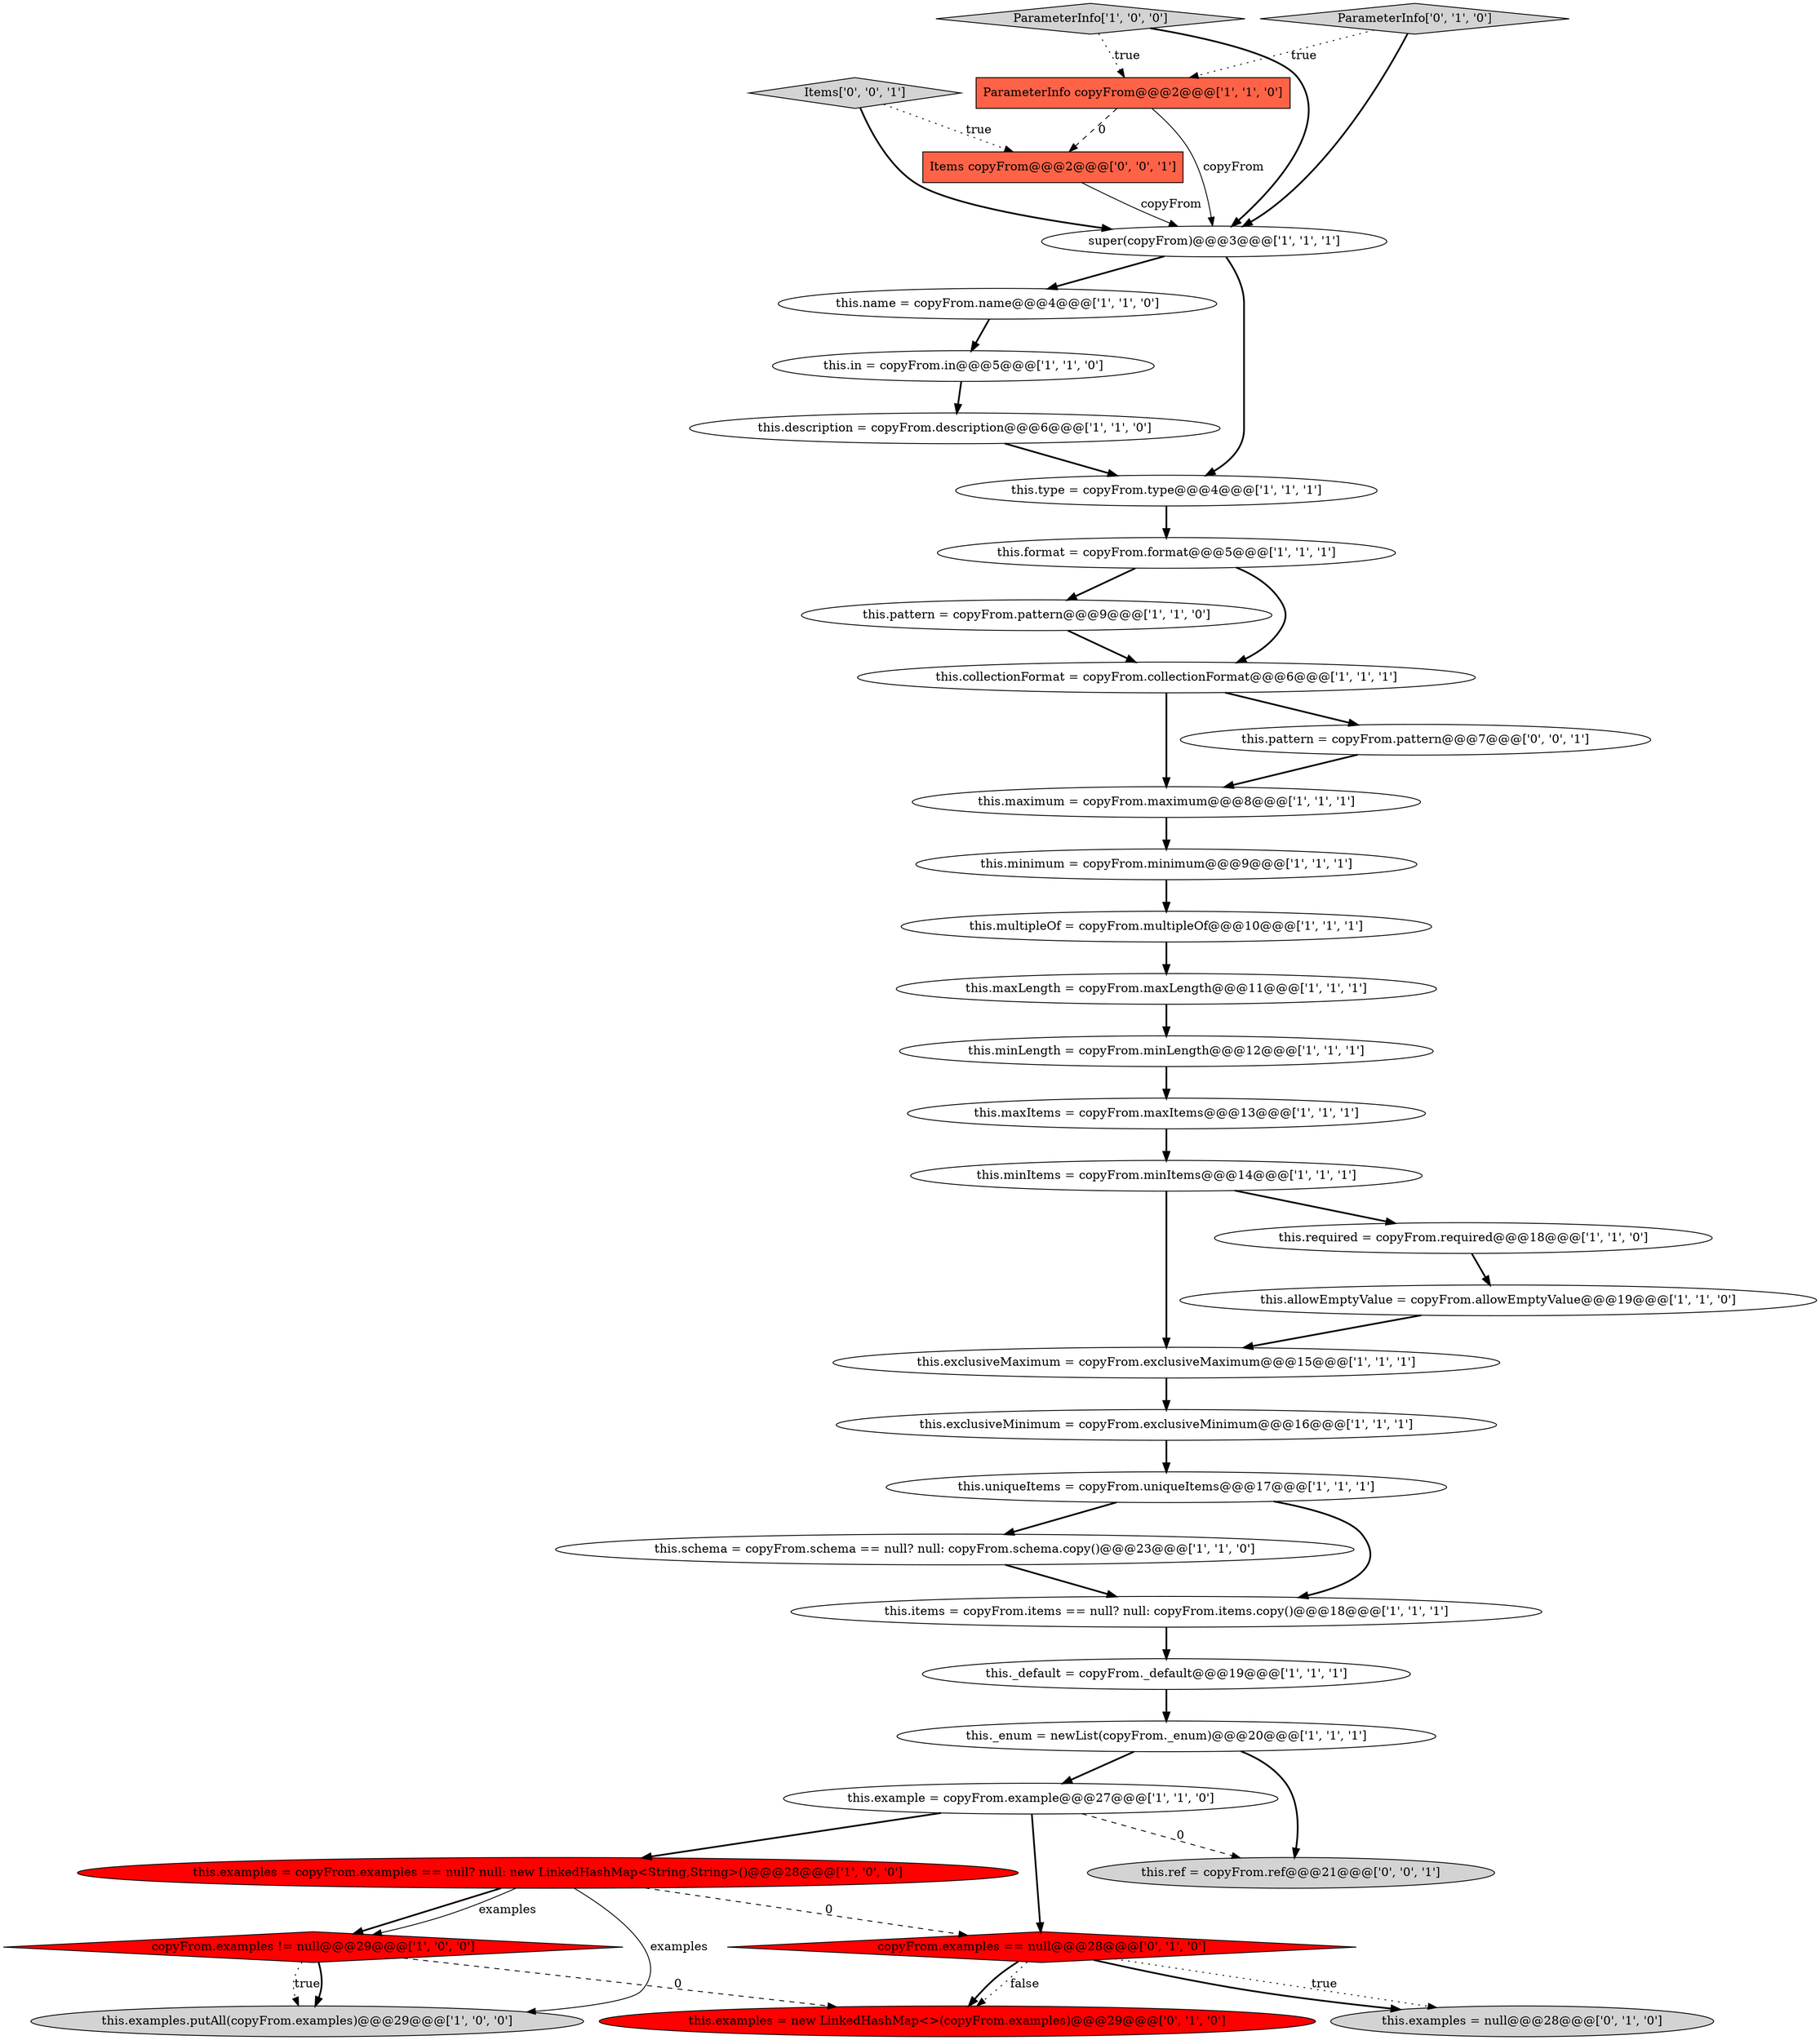digraph {
34 [style = filled, label = "Items['0', '0', '1']", fillcolor = lightgray, shape = diamond image = "AAA0AAABBB3BBB"];
7 [style = filled, label = "this.pattern = copyFrom.pattern@@@9@@@['1', '1', '0']", fillcolor = white, shape = ellipse image = "AAA0AAABBB1BBB"];
32 [style = filled, label = "this.examples = null@@@28@@@['0', '1', '0']", fillcolor = lightgray, shape = ellipse image = "AAA0AAABBB2BBB"];
35 [style = filled, label = "this.ref = copyFrom.ref@@@21@@@['0', '0', '1']", fillcolor = lightgray, shape = ellipse image = "AAA0AAABBB3BBB"];
24 [style = filled, label = "this.type = copyFrom.type@@@4@@@['1', '1', '1']", fillcolor = white, shape = ellipse image = "AAA0AAABBB1BBB"];
16 [style = filled, label = "this.maximum = copyFrom.maximum@@@8@@@['1', '1', '1']", fillcolor = white, shape = ellipse image = "AAA0AAABBB1BBB"];
25 [style = filled, label = "this.schema = copyFrom.schema == null? null: copyFrom.schema.copy()@@@23@@@['1', '1', '0']", fillcolor = white, shape = ellipse image = "AAA0AAABBB1BBB"];
11 [style = filled, label = "this.description = copyFrom.description@@@6@@@['1', '1', '0']", fillcolor = white, shape = ellipse image = "AAA0AAABBB1BBB"];
6 [style = filled, label = "ParameterInfo copyFrom@@@2@@@['1', '1', '0']", fillcolor = tomato, shape = box image = "AAA0AAABBB1BBB"];
15 [style = filled, label = "this.collectionFormat = copyFrom.collectionFormat@@@6@@@['1', '1', '1']", fillcolor = white, shape = ellipse image = "AAA0AAABBB1BBB"];
17 [style = filled, label = "this.exclusiveMaximum = copyFrom.exclusiveMaximum@@@15@@@['1', '1', '1']", fillcolor = white, shape = ellipse image = "AAA0AAABBB1BBB"];
8 [style = filled, label = "this.minItems = copyFrom.minItems@@@14@@@['1', '1', '1']", fillcolor = white, shape = ellipse image = "AAA0AAABBB1BBB"];
20 [style = filled, label = "this.items = copyFrom.items == null? null: copyFrom.items.copy()@@@18@@@['1', '1', '1']", fillcolor = white, shape = ellipse image = "AAA0AAABBB1BBB"];
28 [style = filled, label = "this.required = copyFrom.required@@@18@@@['1', '1', '0']", fillcolor = white, shape = ellipse image = "AAA0AAABBB1BBB"];
10 [style = filled, label = "ParameterInfo['1', '0', '0']", fillcolor = lightgray, shape = diamond image = "AAA0AAABBB1BBB"];
22 [style = filled, label = "this._default = copyFrom._default@@@19@@@['1', '1', '1']", fillcolor = white, shape = ellipse image = "AAA0AAABBB1BBB"];
31 [style = filled, label = "ParameterInfo['0', '1', '0']", fillcolor = lightgray, shape = diamond image = "AAA0AAABBB2BBB"];
1 [style = filled, label = "this.allowEmptyValue = copyFrom.allowEmptyValue@@@19@@@['1', '1', '0']", fillcolor = white, shape = ellipse image = "AAA0AAABBB1BBB"];
19 [style = filled, label = "this.examples = copyFrom.examples == null? null: new LinkedHashMap<String,String>()@@@28@@@['1', '0', '0']", fillcolor = red, shape = ellipse image = "AAA1AAABBB1BBB"];
9 [style = filled, label = "this.format = copyFrom.format@@@5@@@['1', '1', '1']", fillcolor = white, shape = ellipse image = "AAA0AAABBB1BBB"];
5 [style = filled, label = "this.minimum = copyFrom.minimum@@@9@@@['1', '1', '1']", fillcolor = white, shape = ellipse image = "AAA0AAABBB1BBB"];
26 [style = filled, label = "this.exclusiveMinimum = copyFrom.exclusiveMinimum@@@16@@@['1', '1', '1']", fillcolor = white, shape = ellipse image = "AAA0AAABBB1BBB"];
12 [style = filled, label = "this.uniqueItems = copyFrom.uniqueItems@@@17@@@['1', '1', '1']", fillcolor = white, shape = ellipse image = "AAA0AAABBB1BBB"];
37 [style = filled, label = "this.pattern = copyFrom.pattern@@@7@@@['0', '0', '1']", fillcolor = white, shape = ellipse image = "AAA0AAABBB3BBB"];
13 [style = filled, label = "this.multipleOf = copyFrom.multipleOf@@@10@@@['1', '1', '1']", fillcolor = white, shape = ellipse image = "AAA0AAABBB1BBB"];
21 [style = filled, label = "this.minLength = copyFrom.minLength@@@12@@@['1', '1', '1']", fillcolor = white, shape = ellipse image = "AAA0AAABBB1BBB"];
27 [style = filled, label = "this.maxLength = copyFrom.maxLength@@@11@@@['1', '1', '1']", fillcolor = white, shape = ellipse image = "AAA0AAABBB1BBB"];
30 [style = filled, label = "this.examples = new LinkedHashMap<>(copyFrom.examples)@@@29@@@['0', '1', '0']", fillcolor = red, shape = ellipse image = "AAA1AAABBB2BBB"];
2 [style = filled, label = "this.examples.putAll(copyFrom.examples)@@@29@@@['1', '0', '0']", fillcolor = lightgray, shape = ellipse image = "AAA0AAABBB1BBB"];
33 [style = filled, label = "copyFrom.examples == null@@@28@@@['0', '1', '0']", fillcolor = red, shape = diamond image = "AAA1AAABBB2BBB"];
23 [style = filled, label = "this.in = copyFrom.in@@@5@@@['1', '1', '0']", fillcolor = white, shape = ellipse image = "AAA0AAABBB1BBB"];
14 [style = filled, label = "this._enum = newList(copyFrom._enum)@@@20@@@['1', '1', '1']", fillcolor = white, shape = ellipse image = "AAA0AAABBB1BBB"];
18 [style = filled, label = "this.name = copyFrom.name@@@4@@@['1', '1', '0']", fillcolor = white, shape = ellipse image = "AAA0AAABBB1BBB"];
4 [style = filled, label = "this.example = copyFrom.example@@@27@@@['1', '1', '0']", fillcolor = white, shape = ellipse image = "AAA0AAABBB1BBB"];
36 [style = filled, label = "Items copyFrom@@@2@@@['0', '0', '1']", fillcolor = tomato, shape = box image = "AAA0AAABBB3BBB"];
3 [style = filled, label = "this.maxItems = copyFrom.maxItems@@@13@@@['1', '1', '1']", fillcolor = white, shape = ellipse image = "AAA0AAABBB1BBB"];
0 [style = filled, label = "super(copyFrom)@@@3@@@['1', '1', '1']", fillcolor = white, shape = ellipse image = "AAA0AAABBB1BBB"];
29 [style = filled, label = "copyFrom.examples != null@@@29@@@['1', '0', '0']", fillcolor = red, shape = diamond image = "AAA1AAABBB1BBB"];
36->0 [style = solid, label="copyFrom"];
8->28 [style = bold, label=""];
33->30 [style = dotted, label="false"];
10->6 [style = dotted, label="true"];
17->26 [style = bold, label=""];
29->2 [style = dotted, label="true"];
18->23 [style = bold, label=""];
14->35 [style = bold, label=""];
33->32 [style = dotted, label="true"];
19->29 [style = bold, label=""];
31->0 [style = bold, label=""];
34->36 [style = dotted, label="true"];
31->6 [style = dotted, label="true"];
4->19 [style = bold, label=""];
12->20 [style = bold, label=""];
28->1 [style = bold, label=""];
19->29 [style = solid, label="examples"];
9->7 [style = bold, label=""];
11->24 [style = bold, label=""];
15->16 [style = bold, label=""];
4->33 [style = bold, label=""];
34->0 [style = bold, label=""];
1->17 [style = bold, label=""];
20->22 [style = bold, label=""];
8->17 [style = bold, label=""];
26->12 [style = bold, label=""];
25->20 [style = bold, label=""];
29->2 [style = bold, label=""];
13->27 [style = bold, label=""];
14->4 [style = bold, label=""];
9->15 [style = bold, label=""];
12->25 [style = bold, label=""];
3->8 [style = bold, label=""];
5->13 [style = bold, label=""];
0->24 [style = bold, label=""];
10->0 [style = bold, label=""];
6->36 [style = dashed, label="0"];
33->30 [style = bold, label=""];
16->5 [style = bold, label=""];
7->15 [style = bold, label=""];
0->18 [style = bold, label=""];
33->32 [style = bold, label=""];
29->30 [style = dashed, label="0"];
23->11 [style = bold, label=""];
22->14 [style = bold, label=""];
19->33 [style = dashed, label="0"];
27->21 [style = bold, label=""];
15->37 [style = bold, label=""];
4->35 [style = dashed, label="0"];
6->0 [style = solid, label="copyFrom"];
37->16 [style = bold, label=""];
24->9 [style = bold, label=""];
21->3 [style = bold, label=""];
19->2 [style = solid, label="examples"];
}
